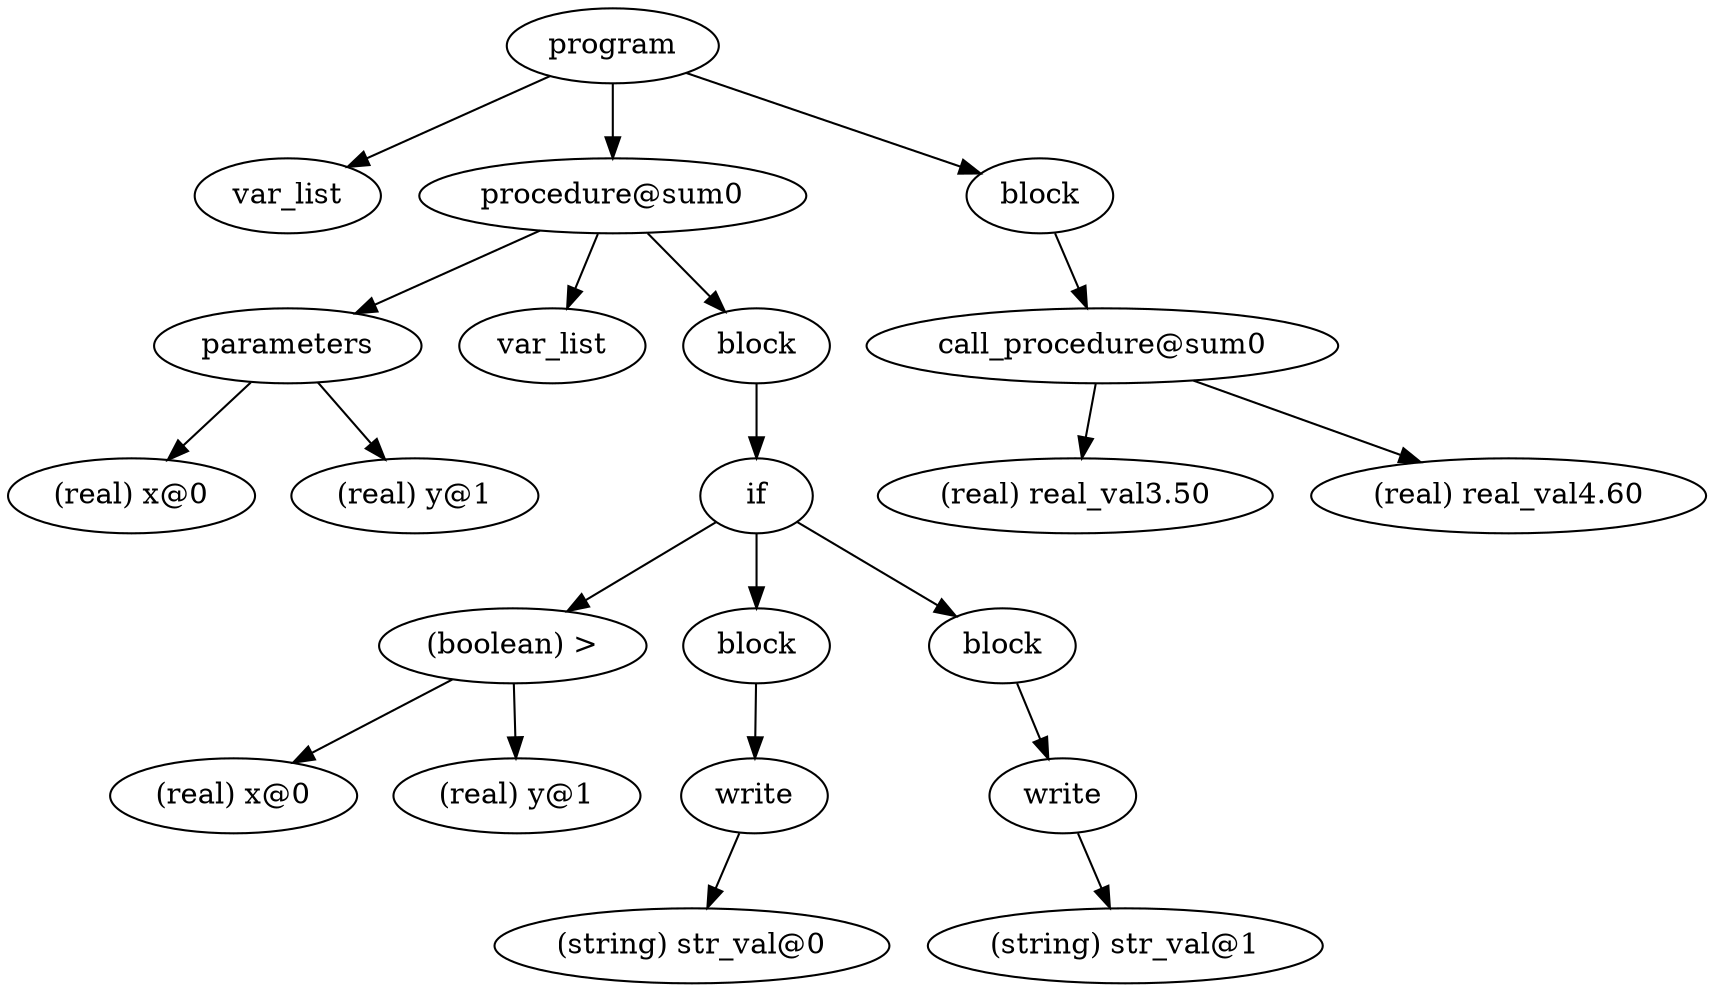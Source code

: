 digraph {
graph [ordering="out"];
node0[label="program"];
node1[label="var_list"];
node0 -> node1;
node2[label="procedure@sum0"];
node3[label="parameters"];
node4[label="(real) x@0"];
node3 -> node4;
node5[label="(real) y@1"];
node3 -> node5;
node2 -> node3;
node6[label="var_list"];
node2 -> node6;
node7[label="block"];
node8[label="if"];
node9[label="(boolean) >"];
node10[label="(real) x@0"];
node9 -> node10;
node11[label="(real) y@1"];
node9 -> node11;
node8 -> node9;
node12[label="block"];
node13[label="write"];
node14[label="(string) str_val@0"];
node13 -> node14;
node12 -> node13;
node8 -> node12;
node15[label="block"];
node16[label="write"];
node17[label="(string) str_val@1"];
node16 -> node17;
node15 -> node16;
node8 -> node15;
node7 -> node8;
node2 -> node7;
node0 -> node2;
node18[label="block"];
node19[label="call_procedure@sum0"];
node20[label="(real) real_val3.50"];
node19 -> node20;
node21[label="(real) real_val4.60"];
node19 -> node21;
node18 -> node19;
node0 -> node18;
}
